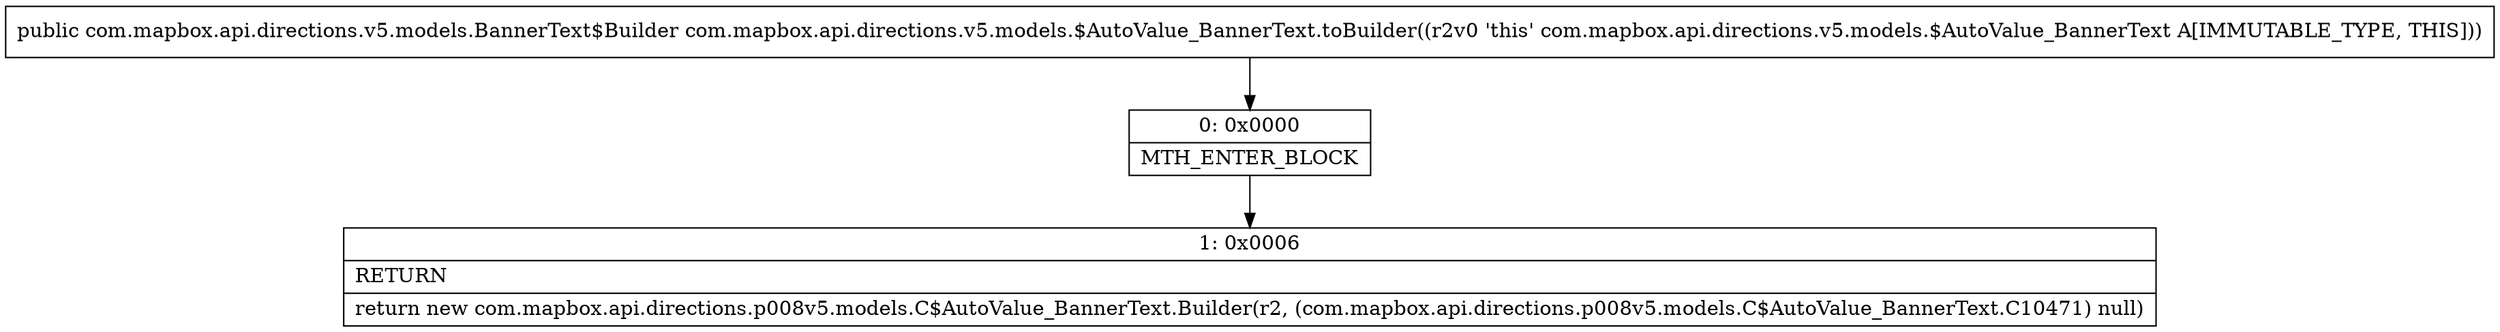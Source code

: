 digraph "CFG forcom.mapbox.api.directions.v5.models.$AutoValue_BannerText.toBuilder()Lcom\/mapbox\/api\/directions\/v5\/models\/BannerText$Builder;" {
Node_0 [shape=record,label="{0\:\ 0x0000|MTH_ENTER_BLOCK\l}"];
Node_1 [shape=record,label="{1\:\ 0x0006|RETURN\l|return new com.mapbox.api.directions.p008v5.models.C$AutoValue_BannerText.Builder(r2, (com.mapbox.api.directions.p008v5.models.C$AutoValue_BannerText.C10471) null)\l}"];
MethodNode[shape=record,label="{public com.mapbox.api.directions.v5.models.BannerText$Builder com.mapbox.api.directions.v5.models.$AutoValue_BannerText.toBuilder((r2v0 'this' com.mapbox.api.directions.v5.models.$AutoValue_BannerText A[IMMUTABLE_TYPE, THIS])) }"];
MethodNode -> Node_0;
Node_0 -> Node_1;
}

